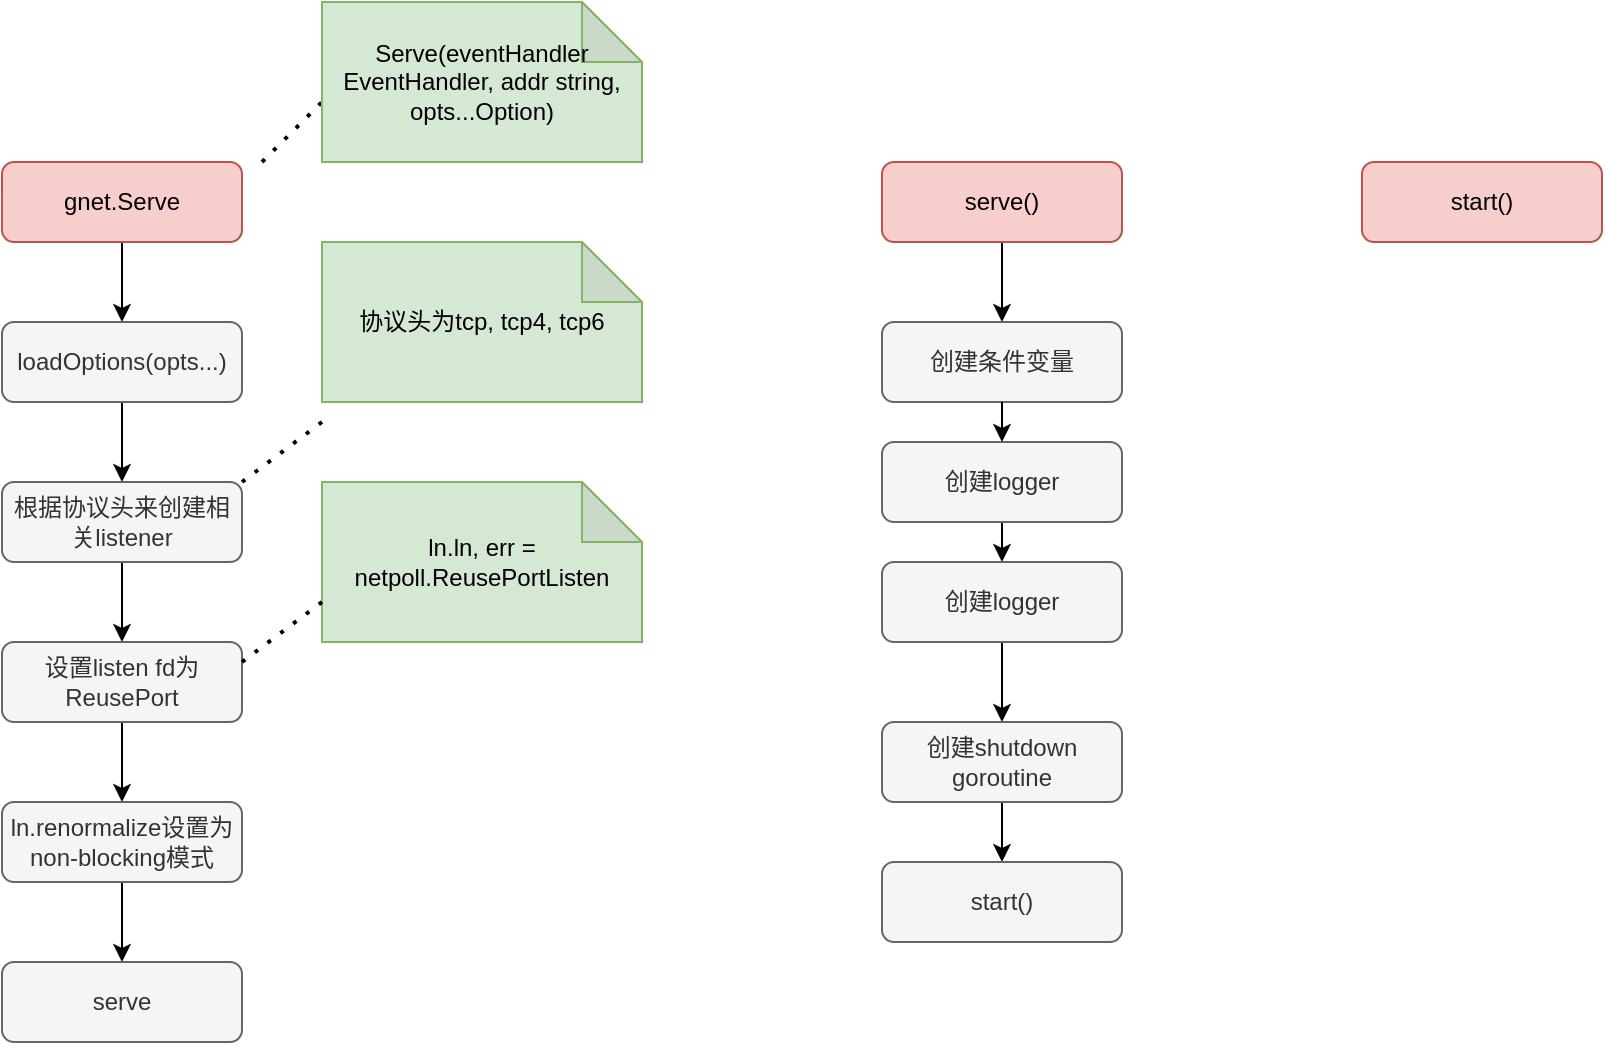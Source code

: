 <mxfile version="13.4.3" type="github">
  <diagram id="C5RBs43oDa-KdzZeNtuy" name="Server">
    <mxGraphModel dx="1185" dy="667" grid="1" gridSize="10" guides="1" tooltips="1" connect="1" arrows="1" fold="1" page="1" pageScale="1" pageWidth="827" pageHeight="1169" math="0" shadow="0">
      <root>
        <mxCell id="WIyWlLk6GJQsqaUBKTNV-0" />
        <mxCell id="WIyWlLk6GJQsqaUBKTNV-1" parent="WIyWlLk6GJQsqaUBKTNV-0" />
        <mxCell id="9afKgdJutxV0kFhV7ePZ-15" style="edgeStyle=orthogonalEdgeStyle;rounded=0;orthogonalLoop=1;jettySize=auto;html=1;exitX=0.5;exitY=1;exitDx=0;exitDy=0;entryX=0.5;entryY=0;entryDx=0;entryDy=0;" parent="WIyWlLk6GJQsqaUBKTNV-1" source="9afKgdJutxV0kFhV7ePZ-0" target="9afKgdJutxV0kFhV7ePZ-3" edge="1">
          <mxGeometry relative="1" as="geometry" />
        </mxCell>
        <mxCell id="9afKgdJutxV0kFhV7ePZ-0" value="gnet.Serve" style="rounded=1;whiteSpace=wrap;html=1;fillColor=#f8cecc;strokeColor=#b85450;" parent="WIyWlLk6GJQsqaUBKTNV-1" vertex="1">
          <mxGeometry x="80" y="120" width="120" height="40" as="geometry" />
        </mxCell>
        <mxCell id="9afKgdJutxV0kFhV7ePZ-2" value="" style="endArrow=none;dashed=1;html=1;dashPattern=1 3;strokeWidth=2;" parent="WIyWlLk6GJQsqaUBKTNV-1" edge="1">
          <mxGeometry width="50" height="50" relative="1" as="geometry">
            <mxPoint x="210" y="120" as="sourcePoint" />
            <mxPoint x="240" y="90" as="targetPoint" />
          </mxGeometry>
        </mxCell>
        <mxCell id="9afKgdJutxV0kFhV7ePZ-16" style="edgeStyle=orthogonalEdgeStyle;rounded=0;orthogonalLoop=1;jettySize=auto;html=1;exitX=0.5;exitY=1;exitDx=0;exitDy=0;entryX=0.5;entryY=0;entryDx=0;entryDy=0;" parent="WIyWlLk6GJQsqaUBKTNV-1" source="9afKgdJutxV0kFhV7ePZ-3" target="9afKgdJutxV0kFhV7ePZ-4" edge="1">
          <mxGeometry relative="1" as="geometry" />
        </mxCell>
        <mxCell id="9afKgdJutxV0kFhV7ePZ-3" value="loadOptions(opts...)" style="rounded=1;whiteSpace=wrap;html=1;fillColor=#f5f5f5;strokeColor=#666666;fontColor=#333333;" parent="WIyWlLk6GJQsqaUBKTNV-1" vertex="1">
          <mxGeometry x="80" y="200" width="120" height="40" as="geometry" />
        </mxCell>
        <mxCell id="9afKgdJutxV0kFhV7ePZ-17" style="edgeStyle=orthogonalEdgeStyle;rounded=0;orthogonalLoop=1;jettySize=auto;html=1;exitX=0.5;exitY=1;exitDx=0;exitDy=0;entryX=0.5;entryY=0;entryDx=0;entryDy=0;" parent="WIyWlLk6GJQsqaUBKTNV-1" source="9afKgdJutxV0kFhV7ePZ-4" target="9afKgdJutxV0kFhV7ePZ-9" edge="1">
          <mxGeometry relative="1" as="geometry" />
        </mxCell>
        <mxCell id="9afKgdJutxV0kFhV7ePZ-4" value="根据协议头来创建相关listener" style="rounded=1;whiteSpace=wrap;html=1;fillColor=#f5f5f5;strokeColor=#666666;fontColor=#333333;" parent="WIyWlLk6GJQsqaUBKTNV-1" vertex="1">
          <mxGeometry x="80" y="280" width="120" height="40" as="geometry" />
        </mxCell>
        <mxCell id="9afKgdJutxV0kFhV7ePZ-6" value="" style="endArrow=none;dashed=1;html=1;dashPattern=1 3;strokeWidth=2;exitX=1;exitY=0;exitDx=0;exitDy=0;exitPerimeter=0;" parent="WIyWlLk6GJQsqaUBKTNV-1" source="9afKgdJutxV0kFhV7ePZ-4" edge="1">
          <mxGeometry width="50" height="50" relative="1" as="geometry">
            <mxPoint x="200" y="290" as="sourcePoint" />
            <mxPoint x="240" y="250" as="targetPoint" />
          </mxGeometry>
        </mxCell>
        <mxCell id="9afKgdJutxV0kFhV7ePZ-22" style="edgeStyle=orthogonalEdgeStyle;rounded=0;orthogonalLoop=1;jettySize=auto;html=1;exitX=0.5;exitY=1;exitDx=0;exitDy=0;" parent="WIyWlLk6GJQsqaUBKTNV-1" source="9afKgdJutxV0kFhV7ePZ-9" target="9afKgdJutxV0kFhV7ePZ-18" edge="1">
          <mxGeometry relative="1" as="geometry" />
        </mxCell>
        <mxCell id="9afKgdJutxV0kFhV7ePZ-9" value="设置listen fd为ReusePort" style="rounded=1;whiteSpace=wrap;html=1;fillColor=#f5f5f5;strokeColor=#666666;fontColor=#333333;" parent="WIyWlLk6GJQsqaUBKTNV-1" vertex="1">
          <mxGeometry x="80" y="360" width="120" height="40" as="geometry" />
        </mxCell>
        <mxCell id="9afKgdJutxV0kFhV7ePZ-11" value="&lt;span&gt;Serve(eventHandler EventHandler, addr string, opts...Option)&lt;/span&gt;" style="shape=note;whiteSpace=wrap;html=1;backgroundOutline=1;darkOpacity=0.05;fillColor=#d5e8d4;strokeColor=#82b366;" parent="WIyWlLk6GJQsqaUBKTNV-1" vertex="1">
          <mxGeometry x="240" y="40" width="160" height="80" as="geometry" />
        </mxCell>
        <mxCell id="9afKgdJutxV0kFhV7ePZ-12" value="协议头为tcp, tcp4, tcp6" style="shape=note;whiteSpace=wrap;html=1;backgroundOutline=1;darkOpacity=0.05;fillColor=#d5e8d4;strokeColor=#82b366;" parent="WIyWlLk6GJQsqaUBKTNV-1" vertex="1">
          <mxGeometry x="240" y="160" width="160" height="80" as="geometry" />
        </mxCell>
        <mxCell id="9afKgdJutxV0kFhV7ePZ-13" value="ln.ln, err = netpoll.ReusePortListen" style="shape=note;whiteSpace=wrap;html=1;backgroundOutline=1;darkOpacity=0.05;fillColor=#d5e8d4;strokeColor=#82b366;" parent="WIyWlLk6GJQsqaUBKTNV-1" vertex="1">
          <mxGeometry x="240" y="280" width="160" height="80" as="geometry" />
        </mxCell>
        <mxCell id="9afKgdJutxV0kFhV7ePZ-14" value="" style="endArrow=none;dashed=1;html=1;dashPattern=1 3;strokeWidth=2;exitX=1;exitY=0;exitDx=0;exitDy=0;exitPerimeter=0;" parent="WIyWlLk6GJQsqaUBKTNV-1" edge="1">
          <mxGeometry width="50" height="50" relative="1" as="geometry">
            <mxPoint x="200" y="370" as="sourcePoint" />
            <mxPoint x="240" y="340" as="targetPoint" />
          </mxGeometry>
        </mxCell>
        <mxCell id="9afKgdJutxV0kFhV7ePZ-23" style="edgeStyle=orthogonalEdgeStyle;rounded=0;orthogonalLoop=1;jettySize=auto;html=1;exitX=0.5;exitY=1;exitDx=0;exitDy=0;" parent="WIyWlLk6GJQsqaUBKTNV-1" source="9afKgdJutxV0kFhV7ePZ-18" target="9afKgdJutxV0kFhV7ePZ-21" edge="1">
          <mxGeometry relative="1" as="geometry" />
        </mxCell>
        <mxCell id="9afKgdJutxV0kFhV7ePZ-18" value="ln.renormalize设置为non-blocking模式" style="rounded=1;whiteSpace=wrap;html=1;fillColor=#f5f5f5;strokeColor=#666666;fontColor=#333333;" parent="WIyWlLk6GJQsqaUBKTNV-1" vertex="1">
          <mxGeometry x="80" y="440" width="120" height="40" as="geometry" />
        </mxCell>
        <mxCell id="9afKgdJutxV0kFhV7ePZ-21" value="serve" style="rounded=1;whiteSpace=wrap;html=1;fillColor=#f5f5f5;strokeColor=#666666;fontColor=#333333;" parent="WIyWlLk6GJQsqaUBKTNV-1" vertex="1">
          <mxGeometry x="80" y="520" width="120" height="40" as="geometry" />
        </mxCell>
        <mxCell id="9afKgdJutxV0kFhV7ePZ-28" style="edgeStyle=orthogonalEdgeStyle;rounded=0;orthogonalLoop=1;jettySize=auto;html=1;exitX=0.5;exitY=1;exitDx=0;exitDy=0;entryX=0.5;entryY=0;entryDx=0;entryDy=0;" parent="WIyWlLk6GJQsqaUBKTNV-1" source="9afKgdJutxV0kFhV7ePZ-24" target="9afKgdJutxV0kFhV7ePZ-25" edge="1">
          <mxGeometry relative="1" as="geometry" />
        </mxCell>
        <mxCell id="9afKgdJutxV0kFhV7ePZ-24" value="serve()" style="rounded=1;whiteSpace=wrap;html=1;fillColor=#f8cecc;strokeColor=#b85450;" parent="WIyWlLk6GJQsqaUBKTNV-1" vertex="1">
          <mxGeometry x="520" y="120" width="120" height="40" as="geometry" />
        </mxCell>
        <mxCell id="9afKgdJutxV0kFhV7ePZ-29" style="edgeStyle=orthogonalEdgeStyle;rounded=0;orthogonalLoop=1;jettySize=auto;html=1;exitX=0.5;exitY=1;exitDx=0;exitDy=0;entryX=0.5;entryY=0;entryDx=0;entryDy=0;" parent="WIyWlLk6GJQsqaUBKTNV-1" source="3KTWUbR8tw10eOp5Ktet-1" target="9afKgdJutxV0kFhV7ePZ-26" edge="1">
          <mxGeometry relative="1" as="geometry" />
        </mxCell>
        <mxCell id="9afKgdJutxV0kFhV7ePZ-25" value="创建条件变量" style="rounded=1;whiteSpace=wrap;html=1;fillColor=#f5f5f5;strokeColor=#666666;fontColor=#333333;" parent="WIyWlLk6GJQsqaUBKTNV-1" vertex="1">
          <mxGeometry x="520" y="200" width="120" height="40" as="geometry" />
        </mxCell>
        <mxCell id="9afKgdJutxV0kFhV7ePZ-30" style="edgeStyle=orthogonalEdgeStyle;rounded=0;orthogonalLoop=1;jettySize=auto;html=1;exitX=0.5;exitY=1;exitDx=0;exitDy=0;" parent="WIyWlLk6GJQsqaUBKTNV-1" source="9afKgdJutxV0kFhV7ePZ-26" target="9afKgdJutxV0kFhV7ePZ-27" edge="1">
          <mxGeometry relative="1" as="geometry" />
        </mxCell>
        <mxCell id="9afKgdJutxV0kFhV7ePZ-26" value="创建logger" style="rounded=1;whiteSpace=wrap;html=1;fillColor=#f5f5f5;strokeColor=#666666;fontColor=#333333;" parent="WIyWlLk6GJQsqaUBKTNV-1" vertex="1">
          <mxGeometry x="520" y="320" width="120" height="40" as="geometry" />
        </mxCell>
        <mxCell id="3KTWUbR8tw10eOp5Ktet-0" style="edgeStyle=orthogonalEdgeStyle;rounded=0;orthogonalLoop=1;jettySize=auto;html=1;exitX=0.5;exitY=1;exitDx=0;exitDy=0;entryX=0.5;entryY=0;entryDx=0;entryDy=0;" edge="1" parent="WIyWlLk6GJQsqaUBKTNV-1" source="9afKgdJutxV0kFhV7ePZ-27" target="9afKgdJutxV0kFhV7ePZ-31">
          <mxGeometry relative="1" as="geometry" />
        </mxCell>
        <mxCell id="9afKgdJutxV0kFhV7ePZ-27" value="创建shutdown goroutine" style="rounded=1;whiteSpace=wrap;html=1;fillColor=#f5f5f5;strokeColor=#666666;fontColor=#333333;" parent="WIyWlLk6GJQsqaUBKTNV-1" vertex="1">
          <mxGeometry x="520" y="400" width="120" height="40" as="geometry" />
        </mxCell>
        <mxCell id="9afKgdJutxV0kFhV7ePZ-31" value="start()" style="rounded=1;whiteSpace=wrap;html=1;fillColor=#f5f5f5;strokeColor=#666666;fontColor=#333333;" parent="WIyWlLk6GJQsqaUBKTNV-1" vertex="1">
          <mxGeometry x="520" y="470" width="120" height="40" as="geometry" />
        </mxCell>
        <mxCell id="9afKgdJutxV0kFhV7ePZ-32" value="start()" style="rounded=1;whiteSpace=wrap;html=1;fillColor=#f8cecc;strokeColor=#b85450;" parent="WIyWlLk6GJQsqaUBKTNV-1" vertex="1">
          <mxGeometry x="760" y="120" width="120" height="40" as="geometry" />
        </mxCell>
        <mxCell id="3KTWUbR8tw10eOp5Ktet-1" value="创建logger" style="rounded=1;whiteSpace=wrap;html=1;fillColor=#f5f5f5;strokeColor=#666666;fontColor=#333333;" vertex="1" parent="WIyWlLk6GJQsqaUBKTNV-1">
          <mxGeometry x="520" y="260" width="120" height="40" as="geometry" />
        </mxCell>
        <mxCell id="3KTWUbR8tw10eOp5Ktet-2" style="edgeStyle=orthogonalEdgeStyle;rounded=0;orthogonalLoop=1;jettySize=auto;html=1;exitX=0.5;exitY=1;exitDx=0;exitDy=0;entryX=0.5;entryY=0;entryDx=0;entryDy=0;" edge="1" parent="WIyWlLk6GJQsqaUBKTNV-1" source="9afKgdJutxV0kFhV7ePZ-25" target="3KTWUbR8tw10eOp5Ktet-1">
          <mxGeometry relative="1" as="geometry">
            <mxPoint x="580" y="240" as="sourcePoint" />
            <mxPoint x="580" y="310" as="targetPoint" />
          </mxGeometry>
        </mxCell>
      </root>
    </mxGraphModel>
  </diagram>
</mxfile>

